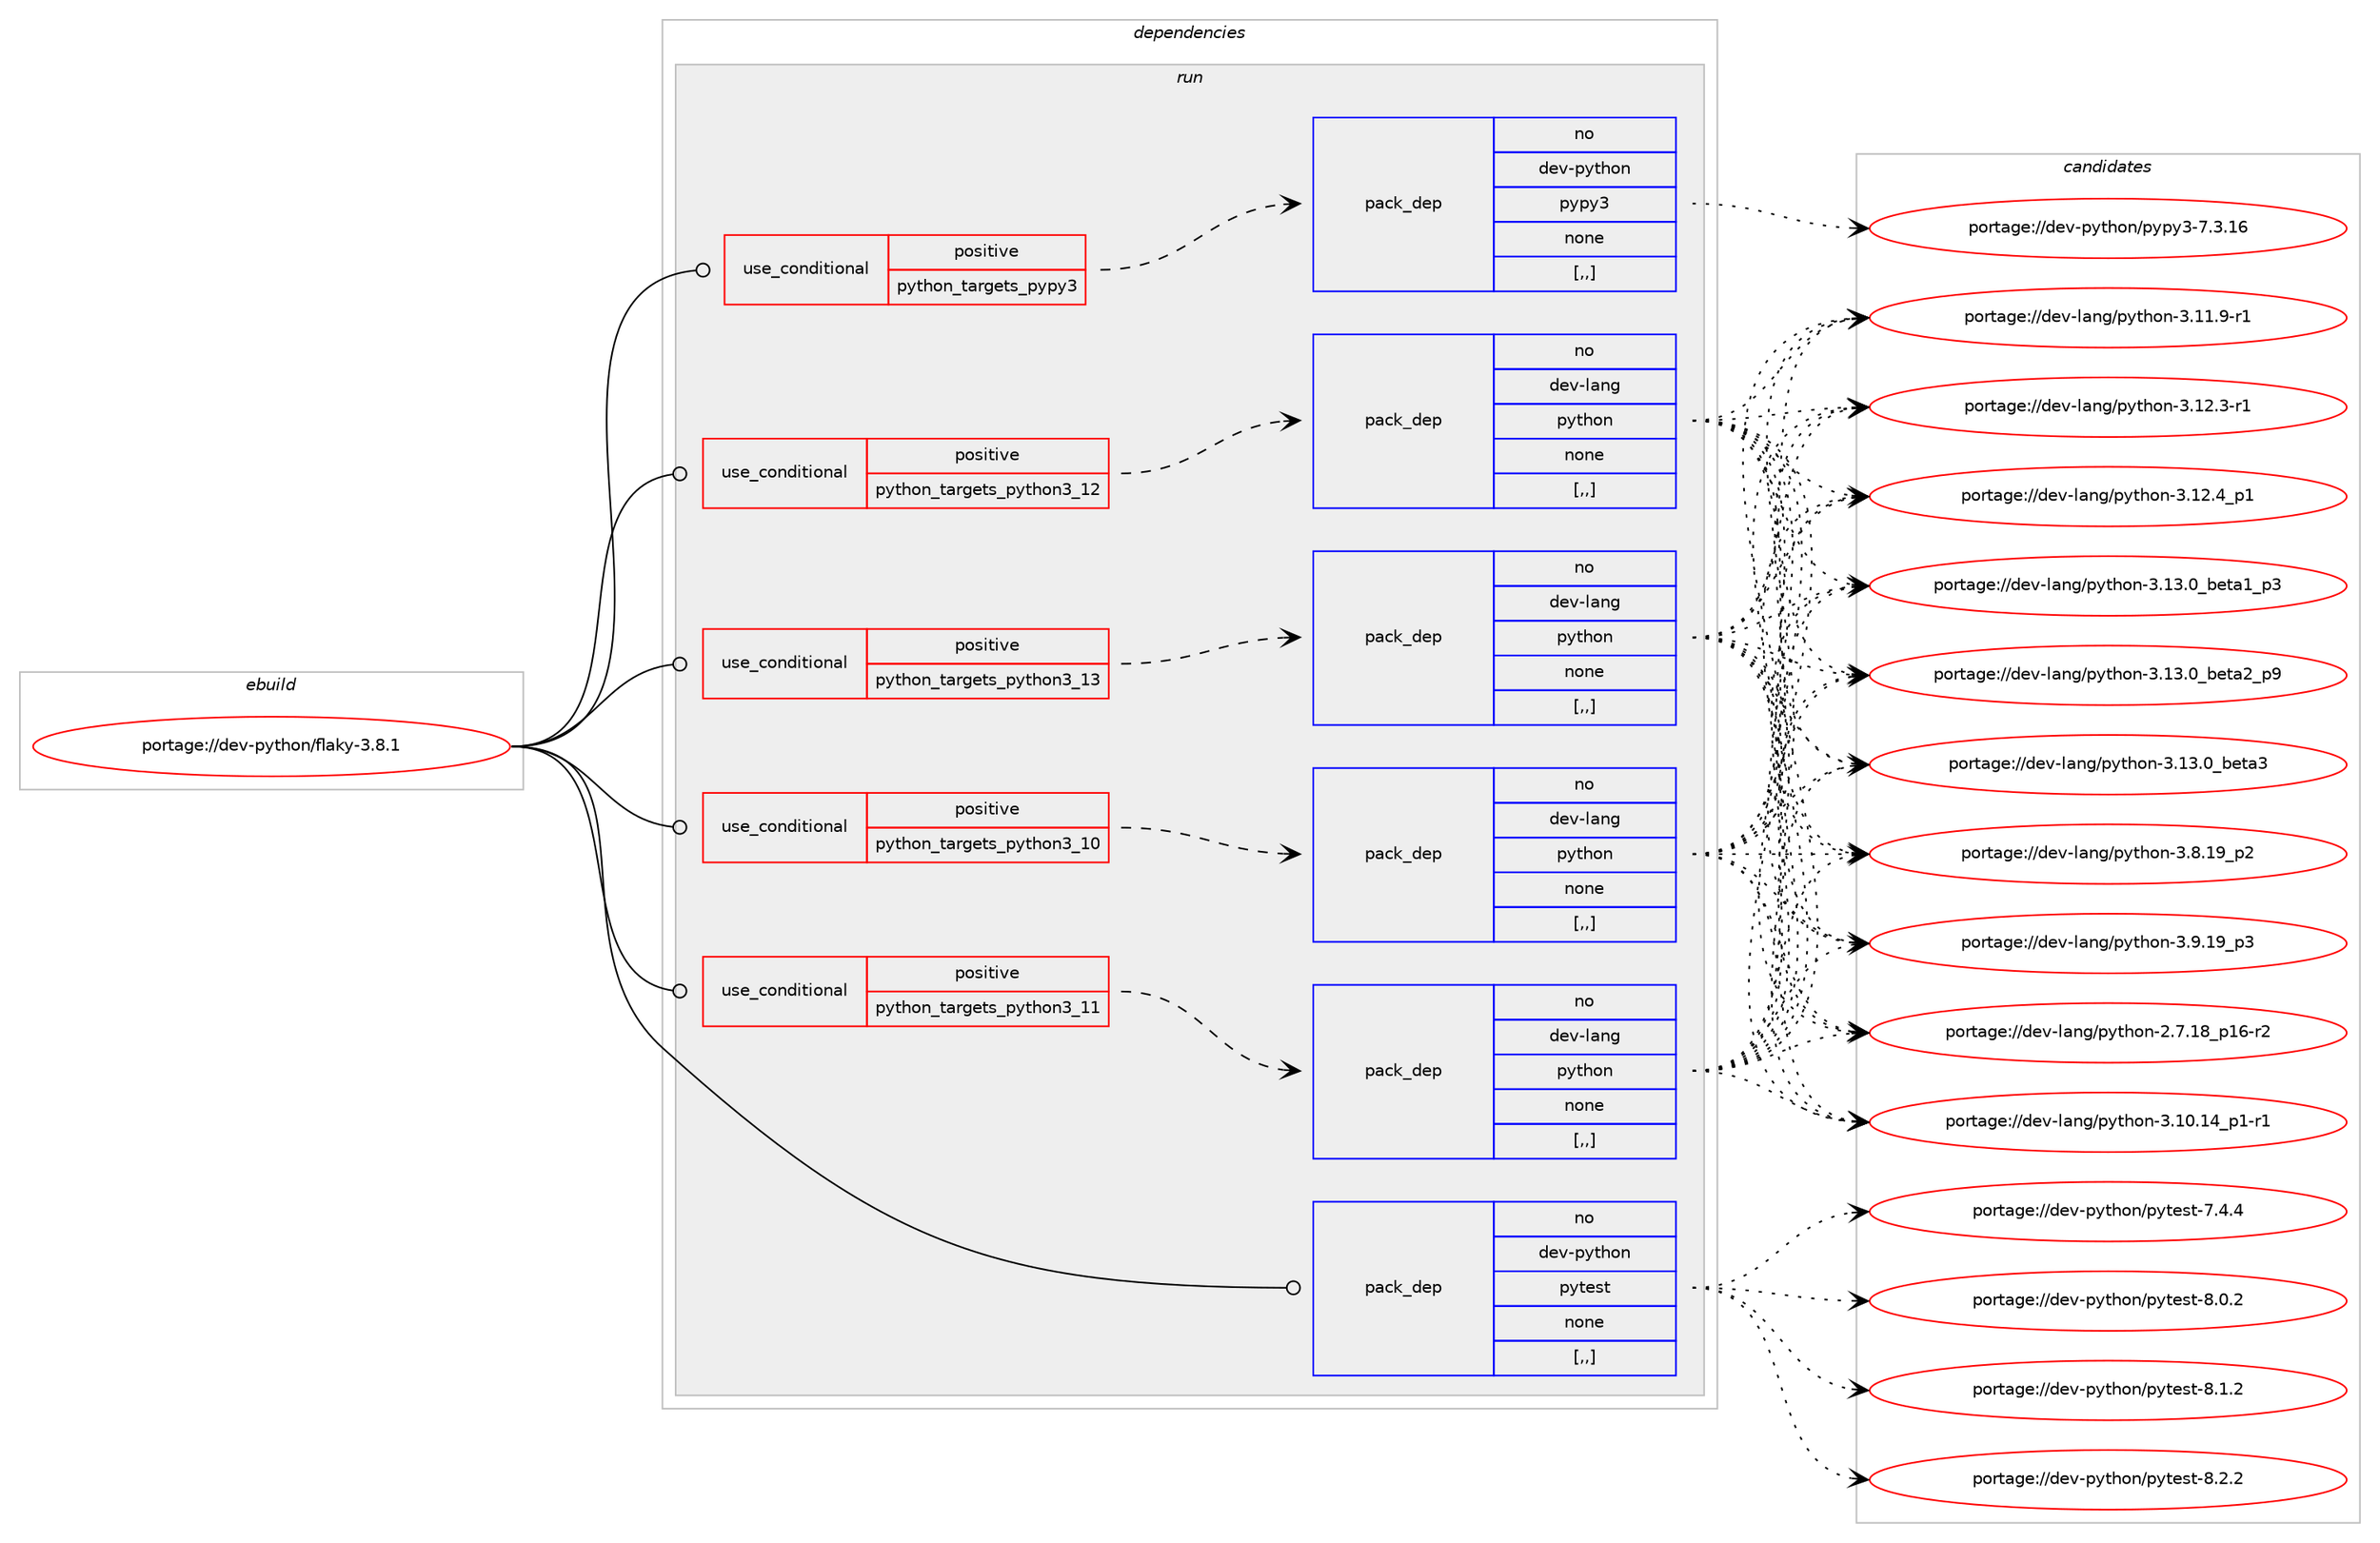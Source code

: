 digraph prolog {

# *************
# Graph options
# *************

newrank=true;
concentrate=true;
compound=true;
graph [rankdir=LR,fontname=Helvetica,fontsize=10,ranksep=1.5];#, ranksep=2.5, nodesep=0.2];
edge  [arrowhead=vee];
node  [fontname=Helvetica,fontsize=10];

# **********
# The ebuild
# **********

subgraph cluster_leftcol {
color=gray;
rank=same;
label=<<i>ebuild</i>>;
id [label="portage://dev-python/flaky-3.8.1", color=red, width=4, href="../dev-python/flaky-3.8.1.svg"];
}

# ****************
# The dependencies
# ****************

subgraph cluster_midcol {
color=gray;
label=<<i>dependencies</i>>;
subgraph cluster_compile {
fillcolor="#eeeeee";
style=filled;
label=<<i>compile</i>>;
}
subgraph cluster_compileandrun {
fillcolor="#eeeeee";
style=filled;
label=<<i>compile and run</i>>;
}
subgraph cluster_run {
fillcolor="#eeeeee";
style=filled;
label=<<i>run</i>>;
subgraph cond31877 {
dependency142995 [label=<<TABLE BORDER="0" CELLBORDER="1" CELLSPACING="0" CELLPADDING="4"><TR><TD ROWSPAN="3" CELLPADDING="10">use_conditional</TD></TR><TR><TD>positive</TD></TR><TR><TD>python_targets_pypy3</TD></TR></TABLE>>, shape=none, color=red];
subgraph pack109903 {
dependency142996 [label=<<TABLE BORDER="0" CELLBORDER="1" CELLSPACING="0" CELLPADDING="4" WIDTH="220"><TR><TD ROWSPAN="6" CELLPADDING="30">pack_dep</TD></TR><TR><TD WIDTH="110">no</TD></TR><TR><TD>dev-python</TD></TR><TR><TD>pypy3</TD></TR><TR><TD>none</TD></TR><TR><TD>[,,]</TD></TR></TABLE>>, shape=none, color=blue];
}
dependency142995:e -> dependency142996:w [weight=20,style="dashed",arrowhead="vee"];
}
id:e -> dependency142995:w [weight=20,style="solid",arrowhead="odot"];
subgraph cond31878 {
dependency142997 [label=<<TABLE BORDER="0" CELLBORDER="1" CELLSPACING="0" CELLPADDING="4"><TR><TD ROWSPAN="3" CELLPADDING="10">use_conditional</TD></TR><TR><TD>positive</TD></TR><TR><TD>python_targets_python3_10</TD></TR></TABLE>>, shape=none, color=red];
subgraph pack109904 {
dependency142998 [label=<<TABLE BORDER="0" CELLBORDER="1" CELLSPACING="0" CELLPADDING="4" WIDTH="220"><TR><TD ROWSPAN="6" CELLPADDING="30">pack_dep</TD></TR><TR><TD WIDTH="110">no</TD></TR><TR><TD>dev-lang</TD></TR><TR><TD>python</TD></TR><TR><TD>none</TD></TR><TR><TD>[,,]</TD></TR></TABLE>>, shape=none, color=blue];
}
dependency142997:e -> dependency142998:w [weight=20,style="dashed",arrowhead="vee"];
}
id:e -> dependency142997:w [weight=20,style="solid",arrowhead="odot"];
subgraph cond31879 {
dependency142999 [label=<<TABLE BORDER="0" CELLBORDER="1" CELLSPACING="0" CELLPADDING="4"><TR><TD ROWSPAN="3" CELLPADDING="10">use_conditional</TD></TR><TR><TD>positive</TD></TR><TR><TD>python_targets_python3_11</TD></TR></TABLE>>, shape=none, color=red];
subgraph pack109905 {
dependency143000 [label=<<TABLE BORDER="0" CELLBORDER="1" CELLSPACING="0" CELLPADDING="4" WIDTH="220"><TR><TD ROWSPAN="6" CELLPADDING="30">pack_dep</TD></TR><TR><TD WIDTH="110">no</TD></TR><TR><TD>dev-lang</TD></TR><TR><TD>python</TD></TR><TR><TD>none</TD></TR><TR><TD>[,,]</TD></TR></TABLE>>, shape=none, color=blue];
}
dependency142999:e -> dependency143000:w [weight=20,style="dashed",arrowhead="vee"];
}
id:e -> dependency142999:w [weight=20,style="solid",arrowhead="odot"];
subgraph cond31880 {
dependency143001 [label=<<TABLE BORDER="0" CELLBORDER="1" CELLSPACING="0" CELLPADDING="4"><TR><TD ROWSPAN="3" CELLPADDING="10">use_conditional</TD></TR><TR><TD>positive</TD></TR><TR><TD>python_targets_python3_12</TD></TR></TABLE>>, shape=none, color=red];
subgraph pack109906 {
dependency143002 [label=<<TABLE BORDER="0" CELLBORDER="1" CELLSPACING="0" CELLPADDING="4" WIDTH="220"><TR><TD ROWSPAN="6" CELLPADDING="30">pack_dep</TD></TR><TR><TD WIDTH="110">no</TD></TR><TR><TD>dev-lang</TD></TR><TR><TD>python</TD></TR><TR><TD>none</TD></TR><TR><TD>[,,]</TD></TR></TABLE>>, shape=none, color=blue];
}
dependency143001:e -> dependency143002:w [weight=20,style="dashed",arrowhead="vee"];
}
id:e -> dependency143001:w [weight=20,style="solid",arrowhead="odot"];
subgraph cond31881 {
dependency143003 [label=<<TABLE BORDER="0" CELLBORDER="1" CELLSPACING="0" CELLPADDING="4"><TR><TD ROWSPAN="3" CELLPADDING="10">use_conditional</TD></TR><TR><TD>positive</TD></TR><TR><TD>python_targets_python3_13</TD></TR></TABLE>>, shape=none, color=red];
subgraph pack109907 {
dependency143004 [label=<<TABLE BORDER="0" CELLBORDER="1" CELLSPACING="0" CELLPADDING="4" WIDTH="220"><TR><TD ROWSPAN="6" CELLPADDING="30">pack_dep</TD></TR><TR><TD WIDTH="110">no</TD></TR><TR><TD>dev-lang</TD></TR><TR><TD>python</TD></TR><TR><TD>none</TD></TR><TR><TD>[,,]</TD></TR></TABLE>>, shape=none, color=blue];
}
dependency143003:e -> dependency143004:w [weight=20,style="dashed",arrowhead="vee"];
}
id:e -> dependency143003:w [weight=20,style="solid",arrowhead="odot"];
subgraph pack109908 {
dependency143005 [label=<<TABLE BORDER="0" CELLBORDER="1" CELLSPACING="0" CELLPADDING="4" WIDTH="220"><TR><TD ROWSPAN="6" CELLPADDING="30">pack_dep</TD></TR><TR><TD WIDTH="110">no</TD></TR><TR><TD>dev-python</TD></TR><TR><TD>pytest</TD></TR><TR><TD>none</TD></TR><TR><TD>[,,]</TD></TR></TABLE>>, shape=none, color=blue];
}
id:e -> dependency143005:w [weight=20,style="solid",arrowhead="odot"];
}
}

# **************
# The candidates
# **************

subgraph cluster_choices {
rank=same;
color=gray;
label=<<i>candidates</i>>;

subgraph choice109903 {
color=black;
nodesep=1;
choice10010111845112121116104111110471121211121215145554651464954 [label="portage://dev-python/pypy3-7.3.16", color=red, width=4,href="../dev-python/pypy3-7.3.16.svg"];
dependency142996:e -> choice10010111845112121116104111110471121211121215145554651464954:w [style=dotted,weight="100"];
}
subgraph choice109904 {
color=black;
nodesep=1;
choice100101118451089711010347112121116104111110455046554649569511249544511450 [label="portage://dev-lang/python-2.7.18_p16-r2", color=red, width=4,href="../dev-lang/python-2.7.18_p16-r2.svg"];
choice100101118451089711010347112121116104111110455146494846495295112494511449 [label="portage://dev-lang/python-3.10.14_p1-r1", color=red, width=4,href="../dev-lang/python-3.10.14_p1-r1.svg"];
choice100101118451089711010347112121116104111110455146494946574511449 [label="portage://dev-lang/python-3.11.9-r1", color=red, width=4,href="../dev-lang/python-3.11.9-r1.svg"];
choice100101118451089711010347112121116104111110455146495046514511449 [label="portage://dev-lang/python-3.12.3-r1", color=red, width=4,href="../dev-lang/python-3.12.3-r1.svg"];
choice100101118451089711010347112121116104111110455146495046529511249 [label="portage://dev-lang/python-3.12.4_p1", color=red, width=4,href="../dev-lang/python-3.12.4_p1.svg"];
choice10010111845108971101034711212111610411111045514649514648959810111697499511251 [label="portage://dev-lang/python-3.13.0_beta1_p3", color=red, width=4,href="../dev-lang/python-3.13.0_beta1_p3.svg"];
choice10010111845108971101034711212111610411111045514649514648959810111697509511257 [label="portage://dev-lang/python-3.13.0_beta2_p9", color=red, width=4,href="../dev-lang/python-3.13.0_beta2_p9.svg"];
choice1001011184510897110103471121211161041111104551464951464895981011169751 [label="portage://dev-lang/python-3.13.0_beta3", color=red, width=4,href="../dev-lang/python-3.13.0_beta3.svg"];
choice100101118451089711010347112121116104111110455146564649579511250 [label="portage://dev-lang/python-3.8.19_p2", color=red, width=4,href="../dev-lang/python-3.8.19_p2.svg"];
choice100101118451089711010347112121116104111110455146574649579511251 [label="portage://dev-lang/python-3.9.19_p3", color=red, width=4,href="../dev-lang/python-3.9.19_p3.svg"];
dependency142998:e -> choice100101118451089711010347112121116104111110455046554649569511249544511450:w [style=dotted,weight="100"];
dependency142998:e -> choice100101118451089711010347112121116104111110455146494846495295112494511449:w [style=dotted,weight="100"];
dependency142998:e -> choice100101118451089711010347112121116104111110455146494946574511449:w [style=dotted,weight="100"];
dependency142998:e -> choice100101118451089711010347112121116104111110455146495046514511449:w [style=dotted,weight="100"];
dependency142998:e -> choice100101118451089711010347112121116104111110455146495046529511249:w [style=dotted,weight="100"];
dependency142998:e -> choice10010111845108971101034711212111610411111045514649514648959810111697499511251:w [style=dotted,weight="100"];
dependency142998:e -> choice10010111845108971101034711212111610411111045514649514648959810111697509511257:w [style=dotted,weight="100"];
dependency142998:e -> choice1001011184510897110103471121211161041111104551464951464895981011169751:w [style=dotted,weight="100"];
dependency142998:e -> choice100101118451089711010347112121116104111110455146564649579511250:w [style=dotted,weight="100"];
dependency142998:e -> choice100101118451089711010347112121116104111110455146574649579511251:w [style=dotted,weight="100"];
}
subgraph choice109905 {
color=black;
nodesep=1;
choice100101118451089711010347112121116104111110455046554649569511249544511450 [label="portage://dev-lang/python-2.7.18_p16-r2", color=red, width=4,href="../dev-lang/python-2.7.18_p16-r2.svg"];
choice100101118451089711010347112121116104111110455146494846495295112494511449 [label="portage://dev-lang/python-3.10.14_p1-r1", color=red, width=4,href="../dev-lang/python-3.10.14_p1-r1.svg"];
choice100101118451089711010347112121116104111110455146494946574511449 [label="portage://dev-lang/python-3.11.9-r1", color=red, width=4,href="../dev-lang/python-3.11.9-r1.svg"];
choice100101118451089711010347112121116104111110455146495046514511449 [label="portage://dev-lang/python-3.12.3-r1", color=red, width=4,href="../dev-lang/python-3.12.3-r1.svg"];
choice100101118451089711010347112121116104111110455146495046529511249 [label="portage://dev-lang/python-3.12.4_p1", color=red, width=4,href="../dev-lang/python-3.12.4_p1.svg"];
choice10010111845108971101034711212111610411111045514649514648959810111697499511251 [label="portage://dev-lang/python-3.13.0_beta1_p3", color=red, width=4,href="../dev-lang/python-3.13.0_beta1_p3.svg"];
choice10010111845108971101034711212111610411111045514649514648959810111697509511257 [label="portage://dev-lang/python-3.13.0_beta2_p9", color=red, width=4,href="../dev-lang/python-3.13.0_beta2_p9.svg"];
choice1001011184510897110103471121211161041111104551464951464895981011169751 [label="portage://dev-lang/python-3.13.0_beta3", color=red, width=4,href="../dev-lang/python-3.13.0_beta3.svg"];
choice100101118451089711010347112121116104111110455146564649579511250 [label="portage://dev-lang/python-3.8.19_p2", color=red, width=4,href="../dev-lang/python-3.8.19_p2.svg"];
choice100101118451089711010347112121116104111110455146574649579511251 [label="portage://dev-lang/python-3.9.19_p3", color=red, width=4,href="../dev-lang/python-3.9.19_p3.svg"];
dependency143000:e -> choice100101118451089711010347112121116104111110455046554649569511249544511450:w [style=dotted,weight="100"];
dependency143000:e -> choice100101118451089711010347112121116104111110455146494846495295112494511449:w [style=dotted,weight="100"];
dependency143000:e -> choice100101118451089711010347112121116104111110455146494946574511449:w [style=dotted,weight="100"];
dependency143000:e -> choice100101118451089711010347112121116104111110455146495046514511449:w [style=dotted,weight="100"];
dependency143000:e -> choice100101118451089711010347112121116104111110455146495046529511249:w [style=dotted,weight="100"];
dependency143000:e -> choice10010111845108971101034711212111610411111045514649514648959810111697499511251:w [style=dotted,weight="100"];
dependency143000:e -> choice10010111845108971101034711212111610411111045514649514648959810111697509511257:w [style=dotted,weight="100"];
dependency143000:e -> choice1001011184510897110103471121211161041111104551464951464895981011169751:w [style=dotted,weight="100"];
dependency143000:e -> choice100101118451089711010347112121116104111110455146564649579511250:w [style=dotted,weight="100"];
dependency143000:e -> choice100101118451089711010347112121116104111110455146574649579511251:w [style=dotted,weight="100"];
}
subgraph choice109906 {
color=black;
nodesep=1;
choice100101118451089711010347112121116104111110455046554649569511249544511450 [label="portage://dev-lang/python-2.7.18_p16-r2", color=red, width=4,href="../dev-lang/python-2.7.18_p16-r2.svg"];
choice100101118451089711010347112121116104111110455146494846495295112494511449 [label="portage://dev-lang/python-3.10.14_p1-r1", color=red, width=4,href="../dev-lang/python-3.10.14_p1-r1.svg"];
choice100101118451089711010347112121116104111110455146494946574511449 [label="portage://dev-lang/python-3.11.9-r1", color=red, width=4,href="../dev-lang/python-3.11.9-r1.svg"];
choice100101118451089711010347112121116104111110455146495046514511449 [label="portage://dev-lang/python-3.12.3-r1", color=red, width=4,href="../dev-lang/python-3.12.3-r1.svg"];
choice100101118451089711010347112121116104111110455146495046529511249 [label="portage://dev-lang/python-3.12.4_p1", color=red, width=4,href="../dev-lang/python-3.12.4_p1.svg"];
choice10010111845108971101034711212111610411111045514649514648959810111697499511251 [label="portage://dev-lang/python-3.13.0_beta1_p3", color=red, width=4,href="../dev-lang/python-3.13.0_beta1_p3.svg"];
choice10010111845108971101034711212111610411111045514649514648959810111697509511257 [label="portage://dev-lang/python-3.13.0_beta2_p9", color=red, width=4,href="../dev-lang/python-3.13.0_beta2_p9.svg"];
choice1001011184510897110103471121211161041111104551464951464895981011169751 [label="portage://dev-lang/python-3.13.0_beta3", color=red, width=4,href="../dev-lang/python-3.13.0_beta3.svg"];
choice100101118451089711010347112121116104111110455146564649579511250 [label="portage://dev-lang/python-3.8.19_p2", color=red, width=4,href="../dev-lang/python-3.8.19_p2.svg"];
choice100101118451089711010347112121116104111110455146574649579511251 [label="portage://dev-lang/python-3.9.19_p3", color=red, width=4,href="../dev-lang/python-3.9.19_p3.svg"];
dependency143002:e -> choice100101118451089711010347112121116104111110455046554649569511249544511450:w [style=dotted,weight="100"];
dependency143002:e -> choice100101118451089711010347112121116104111110455146494846495295112494511449:w [style=dotted,weight="100"];
dependency143002:e -> choice100101118451089711010347112121116104111110455146494946574511449:w [style=dotted,weight="100"];
dependency143002:e -> choice100101118451089711010347112121116104111110455146495046514511449:w [style=dotted,weight="100"];
dependency143002:e -> choice100101118451089711010347112121116104111110455146495046529511249:w [style=dotted,weight="100"];
dependency143002:e -> choice10010111845108971101034711212111610411111045514649514648959810111697499511251:w [style=dotted,weight="100"];
dependency143002:e -> choice10010111845108971101034711212111610411111045514649514648959810111697509511257:w [style=dotted,weight="100"];
dependency143002:e -> choice1001011184510897110103471121211161041111104551464951464895981011169751:w [style=dotted,weight="100"];
dependency143002:e -> choice100101118451089711010347112121116104111110455146564649579511250:w [style=dotted,weight="100"];
dependency143002:e -> choice100101118451089711010347112121116104111110455146574649579511251:w [style=dotted,weight="100"];
}
subgraph choice109907 {
color=black;
nodesep=1;
choice100101118451089711010347112121116104111110455046554649569511249544511450 [label="portage://dev-lang/python-2.7.18_p16-r2", color=red, width=4,href="../dev-lang/python-2.7.18_p16-r2.svg"];
choice100101118451089711010347112121116104111110455146494846495295112494511449 [label="portage://dev-lang/python-3.10.14_p1-r1", color=red, width=4,href="../dev-lang/python-3.10.14_p1-r1.svg"];
choice100101118451089711010347112121116104111110455146494946574511449 [label="portage://dev-lang/python-3.11.9-r1", color=red, width=4,href="../dev-lang/python-3.11.9-r1.svg"];
choice100101118451089711010347112121116104111110455146495046514511449 [label="portage://dev-lang/python-3.12.3-r1", color=red, width=4,href="../dev-lang/python-3.12.3-r1.svg"];
choice100101118451089711010347112121116104111110455146495046529511249 [label="portage://dev-lang/python-3.12.4_p1", color=red, width=4,href="../dev-lang/python-3.12.4_p1.svg"];
choice10010111845108971101034711212111610411111045514649514648959810111697499511251 [label="portage://dev-lang/python-3.13.0_beta1_p3", color=red, width=4,href="../dev-lang/python-3.13.0_beta1_p3.svg"];
choice10010111845108971101034711212111610411111045514649514648959810111697509511257 [label="portage://dev-lang/python-3.13.0_beta2_p9", color=red, width=4,href="../dev-lang/python-3.13.0_beta2_p9.svg"];
choice1001011184510897110103471121211161041111104551464951464895981011169751 [label="portage://dev-lang/python-3.13.0_beta3", color=red, width=4,href="../dev-lang/python-3.13.0_beta3.svg"];
choice100101118451089711010347112121116104111110455146564649579511250 [label="portage://dev-lang/python-3.8.19_p2", color=red, width=4,href="../dev-lang/python-3.8.19_p2.svg"];
choice100101118451089711010347112121116104111110455146574649579511251 [label="portage://dev-lang/python-3.9.19_p3", color=red, width=4,href="../dev-lang/python-3.9.19_p3.svg"];
dependency143004:e -> choice100101118451089711010347112121116104111110455046554649569511249544511450:w [style=dotted,weight="100"];
dependency143004:e -> choice100101118451089711010347112121116104111110455146494846495295112494511449:w [style=dotted,weight="100"];
dependency143004:e -> choice100101118451089711010347112121116104111110455146494946574511449:w [style=dotted,weight="100"];
dependency143004:e -> choice100101118451089711010347112121116104111110455146495046514511449:w [style=dotted,weight="100"];
dependency143004:e -> choice100101118451089711010347112121116104111110455146495046529511249:w [style=dotted,weight="100"];
dependency143004:e -> choice10010111845108971101034711212111610411111045514649514648959810111697499511251:w [style=dotted,weight="100"];
dependency143004:e -> choice10010111845108971101034711212111610411111045514649514648959810111697509511257:w [style=dotted,weight="100"];
dependency143004:e -> choice1001011184510897110103471121211161041111104551464951464895981011169751:w [style=dotted,weight="100"];
dependency143004:e -> choice100101118451089711010347112121116104111110455146564649579511250:w [style=dotted,weight="100"];
dependency143004:e -> choice100101118451089711010347112121116104111110455146574649579511251:w [style=dotted,weight="100"];
}
subgraph choice109908 {
color=black;
nodesep=1;
choice1001011184511212111610411111047112121116101115116455546524652 [label="portage://dev-python/pytest-7.4.4", color=red, width=4,href="../dev-python/pytest-7.4.4.svg"];
choice1001011184511212111610411111047112121116101115116455646484650 [label="portage://dev-python/pytest-8.0.2", color=red, width=4,href="../dev-python/pytest-8.0.2.svg"];
choice1001011184511212111610411111047112121116101115116455646494650 [label="portage://dev-python/pytest-8.1.2", color=red, width=4,href="../dev-python/pytest-8.1.2.svg"];
choice1001011184511212111610411111047112121116101115116455646504650 [label="portage://dev-python/pytest-8.2.2", color=red, width=4,href="../dev-python/pytest-8.2.2.svg"];
dependency143005:e -> choice1001011184511212111610411111047112121116101115116455546524652:w [style=dotted,weight="100"];
dependency143005:e -> choice1001011184511212111610411111047112121116101115116455646484650:w [style=dotted,weight="100"];
dependency143005:e -> choice1001011184511212111610411111047112121116101115116455646494650:w [style=dotted,weight="100"];
dependency143005:e -> choice1001011184511212111610411111047112121116101115116455646504650:w [style=dotted,weight="100"];
}
}

}
